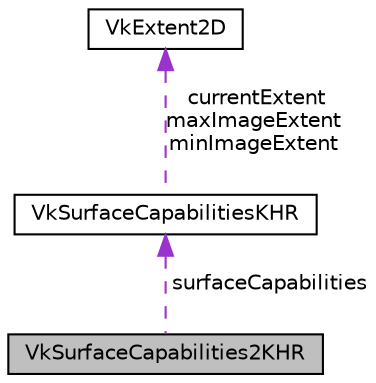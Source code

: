 digraph "VkSurfaceCapabilities2KHR"
{
 // LATEX_PDF_SIZE
  edge [fontname="Helvetica",fontsize="10",labelfontname="Helvetica",labelfontsize="10"];
  node [fontname="Helvetica",fontsize="10",shape=record];
  Node1 [label="VkSurfaceCapabilities2KHR",height=0.2,width=0.4,color="black", fillcolor="grey75", style="filled", fontcolor="black",tooltip=" "];
  Node2 -> Node1 [dir="back",color="darkorchid3",fontsize="10",style="dashed",label=" surfaceCapabilities" ];
  Node2 [label="VkSurfaceCapabilitiesKHR",height=0.2,width=0.4,color="black", fillcolor="white", style="filled",URL="$d8/db4/structVkSurfaceCapabilitiesKHR.html",tooltip=" "];
  Node3 -> Node2 [dir="back",color="darkorchid3",fontsize="10",style="dashed",label=" currentExtent\nmaxImageExtent\nminImageExtent" ];
  Node3 [label="VkExtent2D",height=0.2,width=0.4,color="black", fillcolor="white", style="filled",URL="$d1/d79/structVkExtent2D.html",tooltip=" "];
}
